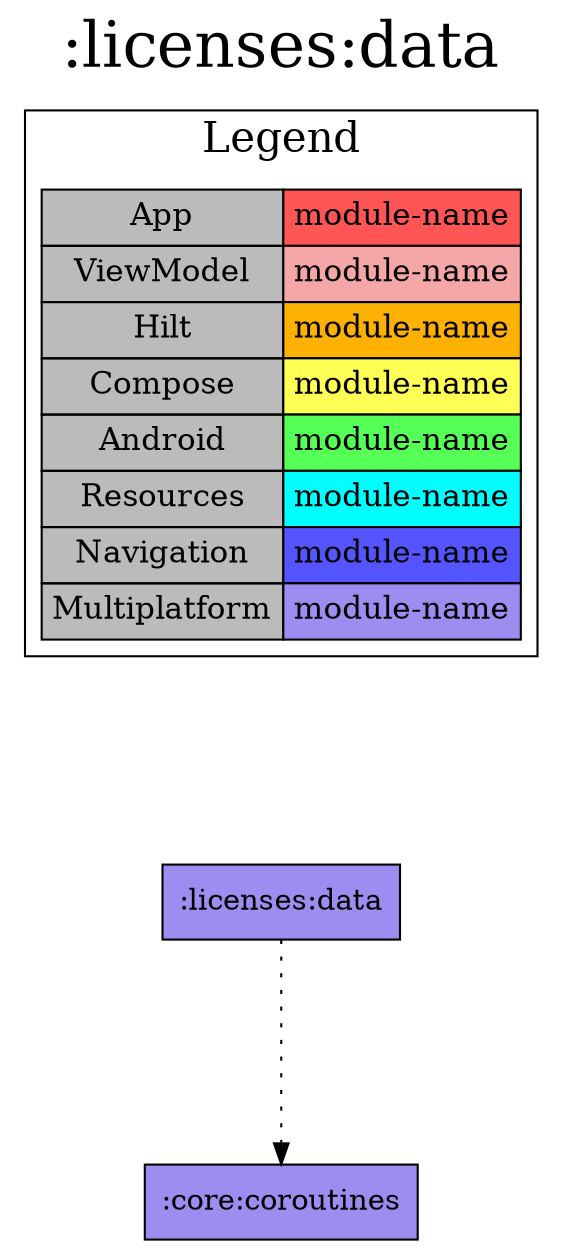 digraph {
edge ["dir"="forward"]
graph ["dpi"="100","label"=":licenses:data","labelloc"="t","fontsize"="30","ranksep"="1.5","rankdir"="TB"]
node ["style"="filled"]
":licenses:data" ["fillcolor"="#9D8DF1","shape"="box"]
":core:coroutines" ["fillcolor"="#9D8DF1","shape"="box"]
{
edge ["dir"="none"]
graph ["rank"="same"]
}
":licenses:data" -> ":core:coroutines" ["style"="dotted"]
subgraph "cluster_legend" {
edge ["dir"="none"]
graph ["label"="Legend","fontsize"="20"]
"Legend" ["style"="filled","fillcolor"="#bbbbbb","shape"="none","margin"="0","fontsize"="15","label"=<
<TABLE BORDER="0" CELLBORDER="1" CELLSPACING="0" CELLPADDING="4">
<TR><TD>App</TD><TD BGCOLOR="#FF5555">module-name</TD></TR>
<TR><TD>ViewModel</TD><TD BGCOLOR="#F5A6A6">module-name</TD></TR>
<TR><TD>Hilt</TD><TD BGCOLOR="#FCB103">module-name</TD></TR>
<TR><TD>Compose</TD><TD BGCOLOR="#FFFF55">module-name</TD></TR>
<TR><TD>Android</TD><TD BGCOLOR="#55FF55">module-name</TD></TR>
<TR><TD>Resources</TD><TD BGCOLOR="#00FFFF">module-name</TD></TR>
<TR><TD>Navigation</TD><TD BGCOLOR="#5555FF">module-name</TD></TR>
<TR><TD>Multiplatform</TD><TD BGCOLOR="#9D8DF1">module-name</TD></TR>
</TABLE>
>]
} -> ":licenses:data" ["style"="invis"]
}